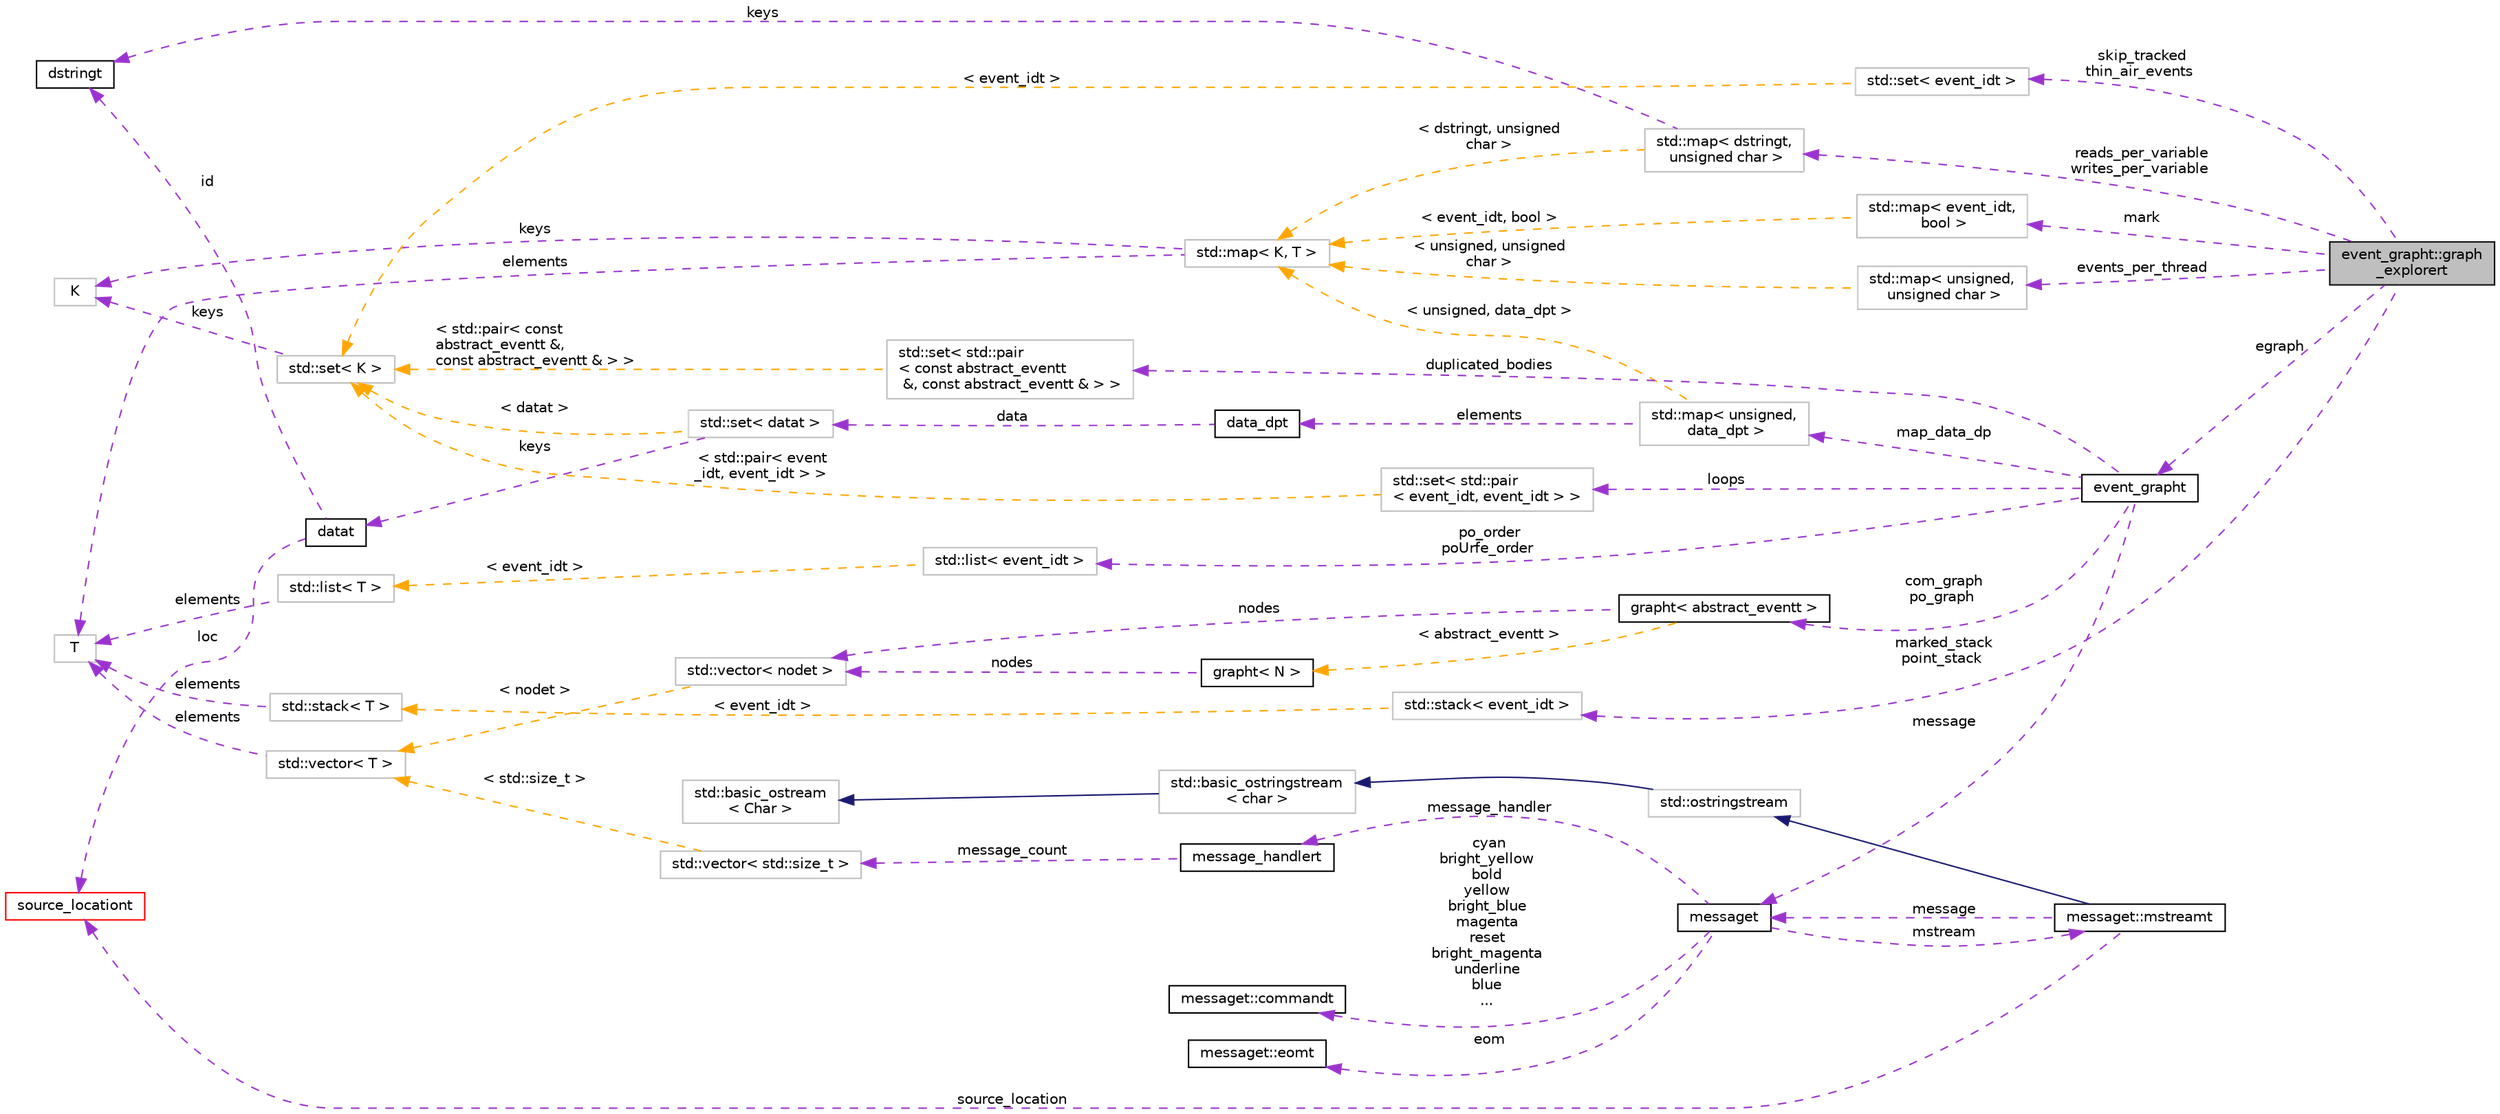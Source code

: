digraph "event_grapht::graph_explorert"
{
 // LATEX_PDF_SIZE
  bgcolor="transparent";
  edge [fontname="Helvetica",fontsize="10",labelfontname="Helvetica",labelfontsize="10"];
  node [fontname="Helvetica",fontsize="10",shape=record];
  rankdir="LR";
  Node1 [label="event_grapht::graph\l_explorert",height=0.2,width=0.4,color="black", fillcolor="grey75", style="filled", fontcolor="black",tooltip=" "];
  Node2 -> Node1 [dir="back",color="darkorchid3",fontsize="10",style="dashed",label=" mark" ,fontname="Helvetica"];
  Node2 [label="std::map\< event_idt,\l bool \>",height=0.2,width=0.4,color="grey75",tooltip=" "];
  Node3 -> Node2 [dir="back",color="orange",fontsize="10",style="dashed",label=" \< event_idt, bool \>" ,fontname="Helvetica"];
  Node3 [label="std::map\< K, T \>",height=0.2,width=0.4,color="grey75",tooltip="STL class."];
  Node4 -> Node3 [dir="back",color="darkorchid3",fontsize="10",style="dashed",label=" keys" ,fontname="Helvetica"];
  Node4 [label="K",height=0.2,width=0.4,color="grey75",tooltip=" "];
  Node5 -> Node3 [dir="back",color="darkorchid3",fontsize="10",style="dashed",label=" elements" ,fontname="Helvetica"];
  Node5 [label="T",height=0.2,width=0.4,color="grey75",tooltip=" "];
  Node6 -> Node1 [dir="back",color="darkorchid3",fontsize="10",style="dashed",label=" reads_per_variable\nwrites_per_variable" ,fontname="Helvetica"];
  Node6 [label="std::map\< dstringt,\l unsigned char \>",height=0.2,width=0.4,color="grey75",tooltip=" "];
  Node7 -> Node6 [dir="back",color="darkorchid3",fontsize="10",style="dashed",label=" keys" ,fontname="Helvetica"];
  Node7 [label="dstringt",height=0.2,width=0.4,color="black",URL="$classdstringt.html",tooltip="dstringt has one field, an unsigned integer no which is an index into a static table of strings."];
  Node3 -> Node6 [dir="back",color="orange",fontsize="10",style="dashed",label=" \< dstringt, unsigned\l char \>" ,fontname="Helvetica"];
  Node8 -> Node1 [dir="back",color="darkorchid3",fontsize="10",style="dashed",label=" egraph" ,fontname="Helvetica"];
  Node8 [label="event_grapht",height=0.2,width=0.4,color="black",URL="$classevent__grapht.html",tooltip=" "];
  Node9 -> Node8 [dir="back",color="darkorchid3",fontsize="10",style="dashed",label=" map_data_dp" ,fontname="Helvetica"];
  Node9 [label="std::map\< unsigned,\l data_dpt \>",height=0.2,width=0.4,color="grey75",tooltip=" "];
  Node10 -> Node9 [dir="back",color="darkorchid3",fontsize="10",style="dashed",label=" elements" ,fontname="Helvetica"];
  Node10 [label="data_dpt",height=0.2,width=0.4,color="black",URL="$classdata__dpt.html",tooltip=" "];
  Node11 -> Node10 [dir="back",color="darkorchid3",fontsize="10",style="dashed",label=" data" ,fontname="Helvetica"];
  Node11 [label="std::set\< datat \>",height=0.2,width=0.4,color="grey75",tooltip=" "];
  Node12 -> Node11 [dir="back",color="darkorchid3",fontsize="10",style="dashed",label=" keys" ,fontname="Helvetica"];
  Node12 [label="datat",height=0.2,width=0.4,color="black",URL="$structdatat.html",tooltip=" "];
  Node7 -> Node12 [dir="back",color="darkorchid3",fontsize="10",style="dashed",label=" id" ,fontname="Helvetica"];
  Node13 -> Node12 [dir="back",color="darkorchid3",fontsize="10",style="dashed",label=" loc" ,fontname="Helvetica"];
  Node13 [label="source_locationt",height=0.2,width=0.4,color="red",URL="$classsource__locationt.html",tooltip=" "];
  Node21 -> Node11 [dir="back",color="orange",fontsize="10",style="dashed",label=" \< datat \>" ,fontname="Helvetica"];
  Node21 [label="std::set\< K \>",height=0.2,width=0.4,color="grey75",tooltip="STL class."];
  Node4 -> Node21 [dir="back",color="darkorchid3",fontsize="10",style="dashed",label=" keys" ,fontname="Helvetica"];
  Node3 -> Node9 [dir="back",color="orange",fontsize="10",style="dashed",label=" \< unsigned, data_dpt \>" ,fontname="Helvetica"];
  Node22 -> Node8 [dir="back",color="darkorchid3",fontsize="10",style="dashed",label=" duplicated_bodies" ,fontname="Helvetica"];
  Node22 [label="std::set\< std::pair\l\< const abstract_eventt\l &, const abstract_eventt & \> \>",height=0.2,width=0.4,color="grey75",tooltip=" "];
  Node21 -> Node22 [dir="back",color="orange",fontsize="10",style="dashed",label=" \< std::pair\< const\l abstract_eventt &,\l const abstract_eventt & \> \>" ,fontname="Helvetica"];
  Node23 -> Node8 [dir="back",color="darkorchid3",fontsize="10",style="dashed",label=" message" ,fontname="Helvetica"];
  Node23 [label="messaget",height=0.2,width=0.4,color="black",URL="$classmessaget.html",tooltip="Class that provides messages with a built-in verbosity 'level'."];
  Node24 -> Node23 [dir="back",color="darkorchid3",fontsize="10",style="dashed",label=" message_handler" ,fontname="Helvetica"];
  Node24 [label="message_handlert",height=0.2,width=0.4,color="black",URL="$classmessage__handlert.html",tooltip=" "];
  Node25 -> Node24 [dir="back",color="darkorchid3",fontsize="10",style="dashed",label=" message_count" ,fontname="Helvetica"];
  Node25 [label="std::vector\< std::size_t \>",height=0.2,width=0.4,color="grey75",tooltip=" "];
  Node19 -> Node25 [dir="back",color="orange",fontsize="10",style="dashed",label=" \< std::size_t \>" ,fontname="Helvetica"];
  Node19 [label="std::vector\< T \>",height=0.2,width=0.4,color="grey75",tooltip="STL class."];
  Node5 -> Node19 [dir="back",color="darkorchid3",fontsize="10",style="dashed",label=" elements" ,fontname="Helvetica"];
  Node26 -> Node23 [dir="back",color="darkorchid3",fontsize="10",style="dashed",label=" cyan\nbright_yellow\nbold\nyellow\nbright_blue\nmagenta\nreset\nbright_magenta\nunderline\nblue\n..." ,fontname="Helvetica"];
  Node26 [label="messaget::commandt",height=0.2,width=0.4,color="black",URL="$classmessaget_1_1commandt.html",tooltip=" "];
  Node27 -> Node23 [dir="back",color="darkorchid3",fontsize="10",style="dashed",label=" mstream" ,fontname="Helvetica"];
  Node27 [label="messaget::mstreamt",height=0.2,width=0.4,color="black",URL="$classmessaget_1_1mstreamt.html",tooltip=" "];
  Node28 -> Node27 [dir="back",color="midnightblue",fontsize="10",style="solid",fontname="Helvetica"];
  Node28 [label="std::ostringstream",height=0.2,width=0.4,color="grey75",tooltip="STL class."];
  Node29 -> Node28 [dir="back",color="midnightblue",fontsize="10",style="solid",fontname="Helvetica"];
  Node29 [label="std::basic_ostringstream\l\< char \>",height=0.2,width=0.4,color="grey75",tooltip="STL class."];
  Node30 -> Node29 [dir="back",color="midnightblue",fontsize="10",style="solid",fontname="Helvetica"];
  Node30 [label="std::basic_ostream\l\< Char \>",height=0.2,width=0.4,color="grey75",tooltip="STL class."];
  Node23 -> Node27 [dir="back",color="darkorchid3",fontsize="10",style="dashed",label=" message" ,fontname="Helvetica"];
  Node13 -> Node27 [dir="back",color="darkorchid3",fontsize="10",style="dashed",label=" source_location" ,fontname="Helvetica"];
  Node33 -> Node23 [dir="back",color="darkorchid3",fontsize="10",style="dashed",label=" eom" ,fontname="Helvetica"];
  Node33 [label="messaget::eomt",height=0.2,width=0.4,color="black",URL="$classmessaget_1_1eomt.html",tooltip=" "];
  Node34 -> Node8 [dir="back",color="darkorchid3",fontsize="10",style="dashed",label=" com_graph\npo_graph" ,fontname="Helvetica"];
  Node34 [label="grapht\< abstract_eventt \>",height=0.2,width=0.4,color="black",URL="$classgrapht.html",tooltip=" "];
  Node35 -> Node34 [dir="back",color="darkorchid3",fontsize="10",style="dashed",label=" nodes" ,fontname="Helvetica"];
  Node35 [label="std::vector\< nodet \>",height=0.2,width=0.4,color="grey75",tooltip=" "];
  Node19 -> Node35 [dir="back",color="orange",fontsize="10",style="dashed",label=" \< nodet \>" ,fontname="Helvetica"];
  Node36 -> Node34 [dir="back",color="orange",fontsize="10",style="dashed",label=" \< abstract_eventt \>" ,fontname="Helvetica"];
  Node36 [label="grapht\< N \>",height=0.2,width=0.4,color="black",URL="$classgrapht.html",tooltip="A generic directed graph with a parametric node type."];
  Node35 -> Node36 [dir="back",color="darkorchid3",fontsize="10",style="dashed",label=" nodes" ,fontname="Helvetica"];
  Node37 -> Node8 [dir="back",color="darkorchid3",fontsize="10",style="dashed",label=" loops" ,fontname="Helvetica"];
  Node37 [label="std::set\< std::pair\l\< event_idt, event_idt \> \>",height=0.2,width=0.4,color="grey75",tooltip=" "];
  Node21 -> Node37 [dir="back",color="orange",fontsize="10",style="dashed",label=" \< std::pair\< event\l_idt, event_idt \> \>" ,fontname="Helvetica"];
  Node38 -> Node8 [dir="back",color="darkorchid3",fontsize="10",style="dashed",label=" po_order\npoUrfe_order" ,fontname="Helvetica"];
  Node38 [label="std::list\< event_idt \>",height=0.2,width=0.4,color="grey75",tooltip=" "];
  Node39 -> Node38 [dir="back",color="orange",fontsize="10",style="dashed",label=" \< event_idt \>" ,fontname="Helvetica"];
  Node39 [label="std::list\< T \>",height=0.2,width=0.4,color="grey75",tooltip="STL class."];
  Node5 -> Node39 [dir="back",color="darkorchid3",fontsize="10",style="dashed",label=" elements" ,fontname="Helvetica"];
  Node40 -> Node1 [dir="back",color="darkorchid3",fontsize="10",style="dashed",label=" skip_tracked\nthin_air_events" ,fontname="Helvetica"];
  Node40 [label="std::set\< event_idt \>",height=0.2,width=0.4,color="grey75",tooltip=" "];
  Node21 -> Node40 [dir="back",color="orange",fontsize="10",style="dashed",label=" \< event_idt \>" ,fontname="Helvetica"];
  Node41 -> Node1 [dir="back",color="darkorchid3",fontsize="10",style="dashed",label=" events_per_thread" ,fontname="Helvetica"];
  Node41 [label="std::map\< unsigned,\l unsigned char \>",height=0.2,width=0.4,color="grey75",tooltip=" "];
  Node3 -> Node41 [dir="back",color="orange",fontsize="10",style="dashed",label=" \< unsigned, unsigned\l char \>" ,fontname="Helvetica"];
  Node42 -> Node1 [dir="back",color="darkorchid3",fontsize="10",style="dashed",label=" marked_stack\npoint_stack" ,fontname="Helvetica"];
  Node42 [label="std::stack\< event_idt \>",height=0.2,width=0.4,color="grey75",tooltip=" "];
  Node43 -> Node42 [dir="back",color="orange",fontsize="10",style="dashed",label=" \< event_idt \>" ,fontname="Helvetica"];
  Node43 [label="std::stack\< T \>",height=0.2,width=0.4,color="grey75",tooltip="STL class."];
  Node5 -> Node43 [dir="back",color="darkorchid3",fontsize="10",style="dashed",label=" elements" ,fontname="Helvetica"];
}
